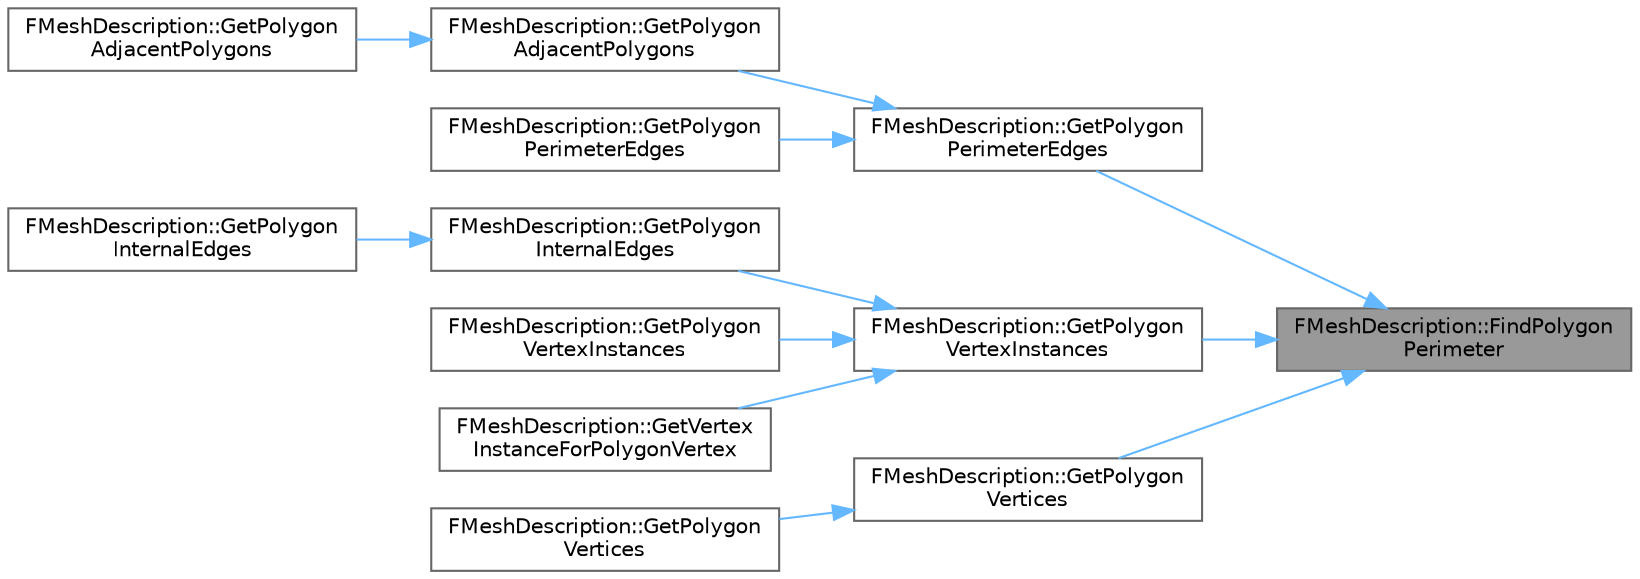 digraph "FMeshDescription::FindPolygonPerimeter"
{
 // INTERACTIVE_SVG=YES
 // LATEX_PDF_SIZE
  bgcolor="transparent";
  edge [fontname=Helvetica,fontsize=10,labelfontname=Helvetica,labelfontsize=10];
  node [fontname=Helvetica,fontsize=10,shape=box,height=0.2,width=0.4];
  rankdir="RL";
  Node1 [id="Node000001",label="FMeshDescription::FindPolygon\lPerimeter",height=0.2,width=0.4,color="gray40", fillcolor="grey60", style="filled", fontcolor="black",tooltip="Determines the vertex instances which form the perimeter of a polygon."];
  Node1 -> Node2 [id="edge1_Node000001_Node000002",dir="back",color="steelblue1",style="solid",tooltip=" "];
  Node2 [id="Node000002",label="FMeshDescription::GetPolygon\lPerimeterEdges",height=0.2,width=0.4,color="grey40", fillcolor="white", style="filled",URL="$da/d5f/structFMeshDescription.html#a85191c3def30743c740ac5fec86ae5a8",tooltip="Populates the passed array with the edges which form the polygon perimeter."];
  Node2 -> Node3 [id="edge2_Node000002_Node000003",dir="back",color="steelblue1",style="solid",tooltip=" "];
  Node3 [id="Node000003",label="FMeshDescription::GetPolygon\lAdjacentPolygons",height=0.2,width=0.4,color="grey40", fillcolor="white", style="filled",URL="$da/d5f/structFMeshDescription.html#a8b69dedb041c81e0414d5856d6113224",tooltip="Populates the passed array with adjacent polygons."];
  Node3 -> Node4 [id="edge3_Node000003_Node000004",dir="back",color="steelblue1",style="solid",tooltip=" "];
  Node4 [id="Node000004",label="FMeshDescription::GetPolygon\lAdjacentPolygons",height=0.2,width=0.4,color="grey40", fillcolor="white", style="filled",URL="$da/d5f/structFMeshDescription.html#af8391ae692103c788daf140691b1ff25",tooltip="Return adjacent polygons into a TArray with the specified allocator."];
  Node2 -> Node5 [id="edge4_Node000002_Node000005",dir="back",color="steelblue1",style="solid",tooltip=" "];
  Node5 [id="Node000005",label="FMeshDescription::GetPolygon\lPerimeterEdges",height=0.2,width=0.4,color="grey40", fillcolor="white", style="filled",URL="$da/d5f/structFMeshDescription.html#aeac18df72258c47320f0a56c9438ca81",tooltip="Returns the vertices which form the polygon perimeter as an array templated on the given allocator."];
  Node1 -> Node6 [id="edge5_Node000001_Node000006",dir="back",color="steelblue1",style="solid",tooltip=" "];
  Node6 [id="Node000006",label="FMeshDescription::GetPolygon\lVertexInstances",height=0.2,width=0.4,color="grey40", fillcolor="white", style="filled",URL="$da/d5f/structFMeshDescription.html#a652ac58afd0fd0bead9d57b19322b475",tooltip="Returns reference to an array of VertexInstance IDs forming the perimeter of this polygon."];
  Node6 -> Node7 [id="edge6_Node000006_Node000007",dir="back",color="steelblue1",style="solid",tooltip=" "];
  Node7 [id="Node000007",label="FMeshDescription::GetPolygon\lInternalEdges",height=0.2,width=0.4,color="grey40", fillcolor="white", style="filled",URL="$da/d5f/structFMeshDescription.html#ab09c0ab70b3658659bf8a95eadfc4e91",tooltip="Populate the provided array with a list of edges which are internal to the polygon,..."];
  Node7 -> Node8 [id="edge7_Node000007_Node000008",dir="back",color="steelblue1",style="solid",tooltip=" "];
  Node8 [id="Node000008",label="FMeshDescription::GetPolygon\lInternalEdges",height=0.2,width=0.4,color="grey40", fillcolor="white", style="filled",URL="$da/d5f/structFMeshDescription.html#aee03a54270ded29ed22eddb9c8049358",tooltip="Return the internal edges of this polygon, i.e."];
  Node6 -> Node9 [id="edge8_Node000006_Node000009",dir="back",color="steelblue1",style="solid",tooltip=" "];
  Node9 [id="Node000009",label="FMeshDescription::GetPolygon\lVertexInstances",height=0.2,width=0.4,color="grey40", fillcolor="white", style="filled",URL="$da/d5f/structFMeshDescription.html#a3a980a3c0745685af686098fffc97476",tooltip=" "];
  Node6 -> Node10 [id="edge9_Node000006_Node000010",dir="back",color="steelblue1",style="solid",tooltip=" "];
  Node10 [id="Node000010",label="FMeshDescription::GetVertex\lInstanceForPolygonVertex",height=0.2,width=0.4,color="grey40", fillcolor="white", style="filled",URL="$da/d5f/structFMeshDescription.html#ae3ce58da58287d3749e70fc118a1c1d3",tooltip="Return the vertex instance which corresponds to the given vertex on the given polygon,..."];
  Node1 -> Node11 [id="edge10_Node000001_Node000011",dir="back",color="steelblue1",style="solid",tooltip=" "];
  Node11 [id="Node000011",label="FMeshDescription::GetPolygon\lVertices",height=0.2,width=0.4,color="grey40", fillcolor="white", style="filled",URL="$da/d5f/structFMeshDescription.html#a6e0baa52e429477442e4dd45b752eac0",tooltip="Populates the passed array of VertexIDs with the vertices which form the polygon perimeter."];
  Node11 -> Node12 [id="edge11_Node000011_Node000012",dir="back",color="steelblue1",style="solid",tooltip=" "];
  Node12 [id="Node000012",label="FMeshDescription::GetPolygon\lVertices",height=0.2,width=0.4,color="grey40", fillcolor="white", style="filled",URL="$da/d5f/structFMeshDescription.html#a99d45a709acdd2ca144cacf6a1d581aa",tooltip="Returns the vertices which form the polygon perimeter as an array templated on the given allocator."];
}
